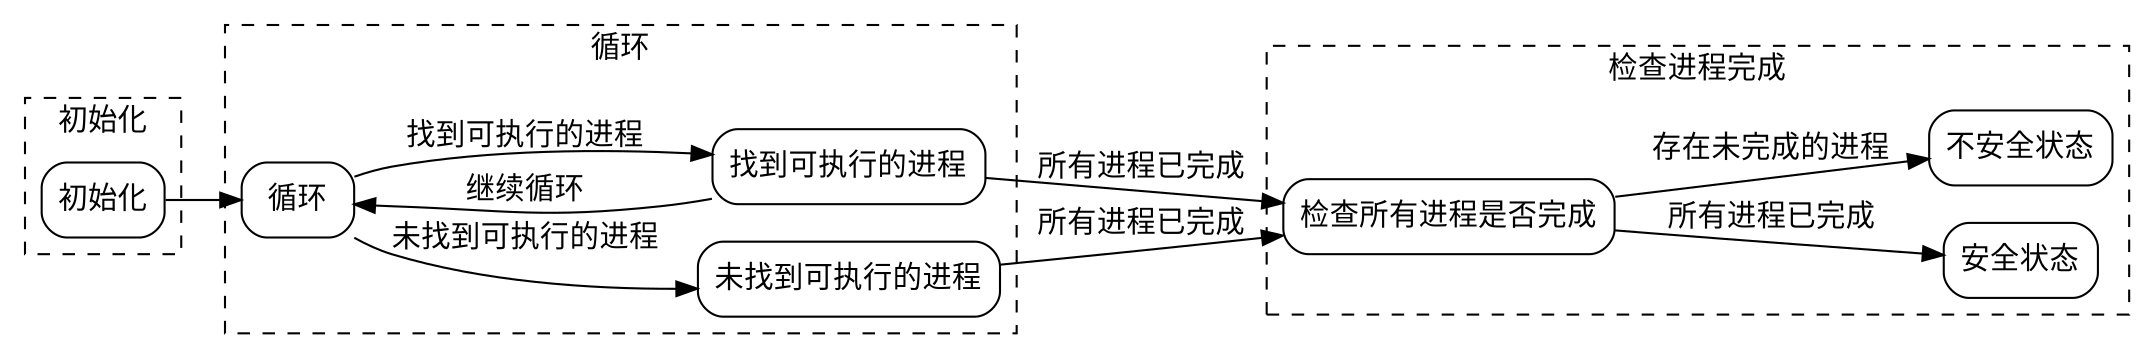 digraph G {
    rankdir=LR;
    node [shape=box, style=rounded];

    Init [label="初始化"];
    Loop [label="循环"];
    Found [label="找到可执行的进程"];
    NotFound [label="未找到可执行的进程"];
    Finish [label="检查所有进程是否完成"];
    Safe [label="安全状态"];
    Unsafe [label="不安全状态"];

    Init -> Loop;
    Loop -> Found [label="找到可执行的进程"];
    Loop -> NotFound [label="未找到可执行的进程"];
    Found -> Loop [label="继续循环"];
    Found -> Finish [label="所有进程已完成"];
    NotFound -> Finish [label="所有进程已完成"];
    Finish -> Safe [label="所有进程已完成"];
    Finish -> Unsafe [label="存在未完成的进程"];
    
    subgraph cluster_Init {
        style=dashed;
        label="初始化";
        Init;
    }
    
    subgraph cluster_Loop {
        style=dashed;
        label="循环";
        Loop;
        Found;
        NotFound;
    }
    
    subgraph cluster_Finish {
        style=dashed;
        label="检查进程完成";
        Finish;
        Safe;
        Unsafe;
    }
}
